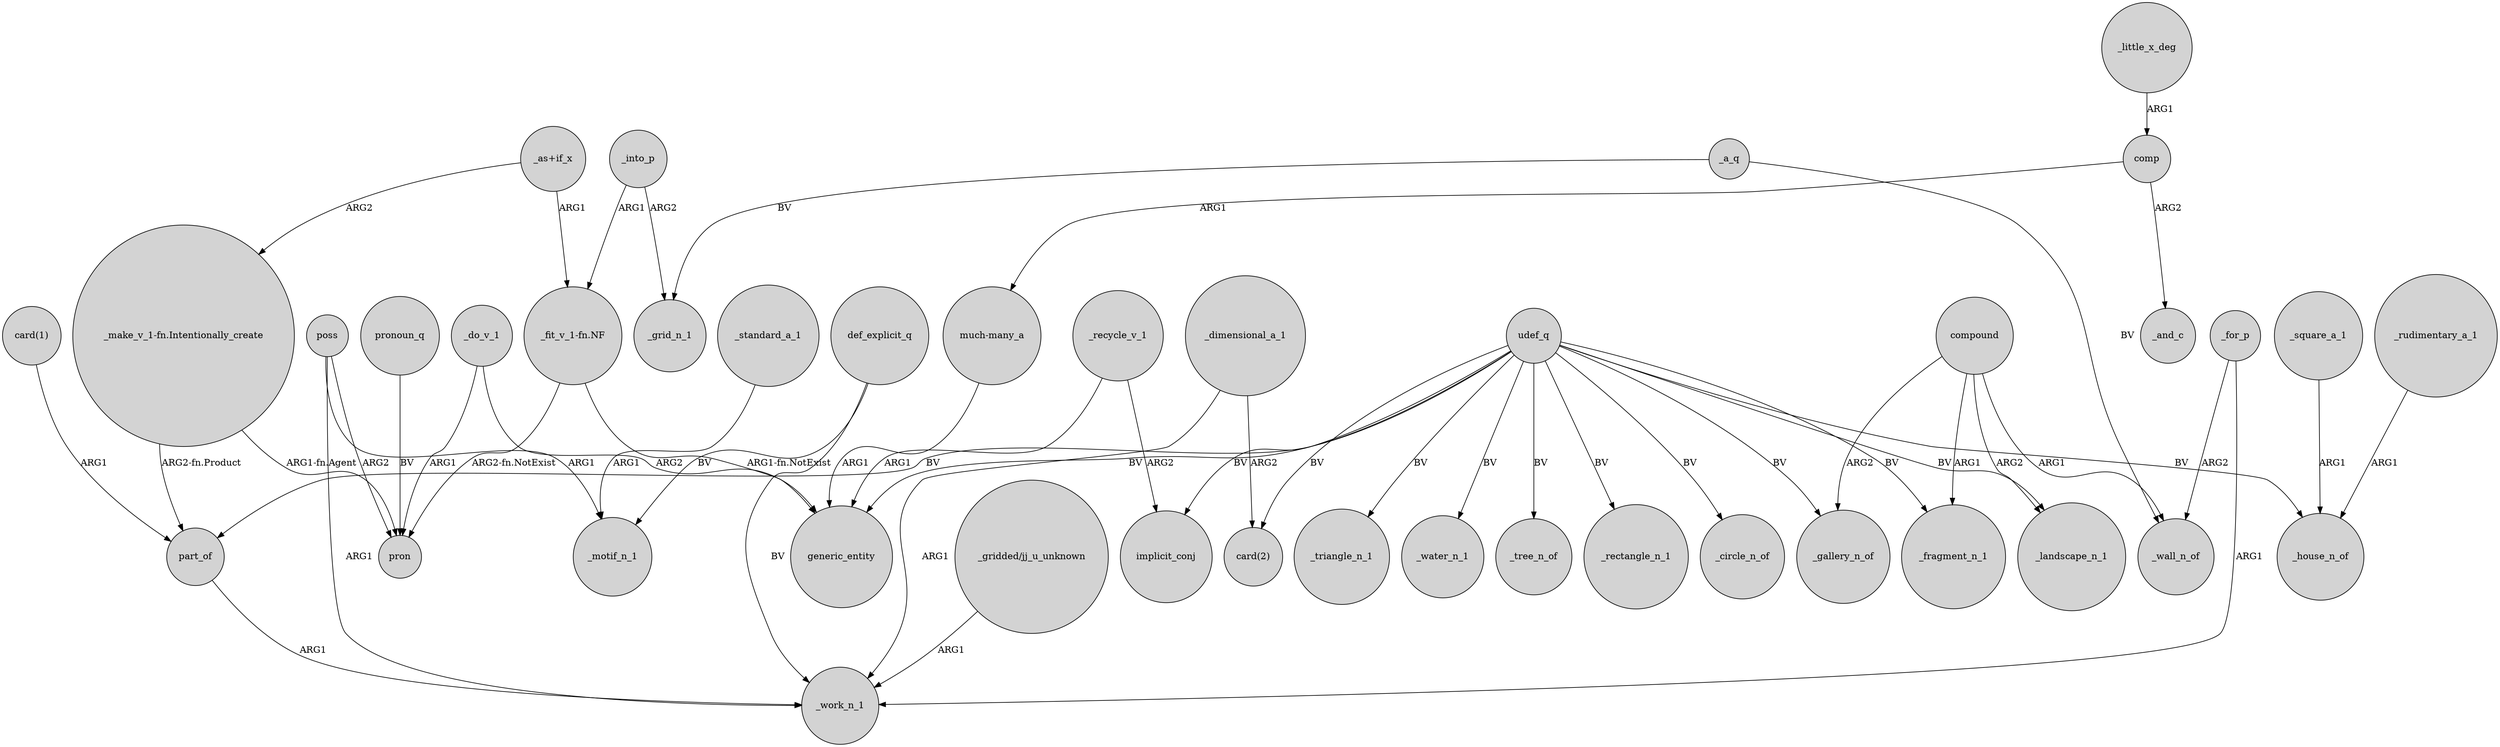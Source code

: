 digraph {
	node [shape=circle style=filled]
	_recycle_v_1 -> generic_entity [label=ARG1]
	_little_x_deg -> comp [label=ARG1]
	_recycle_v_1 -> implicit_conj [label=ARG2]
	udef_q -> part_of [label=BV]
	_dimensional_a_1 -> _work_n_1 [label=ARG1]
	udef_q -> generic_entity [label=BV]
	poss -> pron [label=ARG2]
	"_fit_v_1-fn.NF" -> generic_entity [label="ARG1-fn.NotExist"]
	_a_q -> _grid_n_1 [label=BV]
	"much-many_a" -> generic_entity [label=ARG1]
	udef_q -> _circle_n_of [label=BV]
	_into_p -> "_fit_v_1-fn.NF" [label=ARG1]
	poss -> _work_n_1 [label=ARG1]
	_for_p -> _work_n_1 [label=ARG1]
	"_as+if_x" -> "_fit_v_1-fn.NF" [label=ARG1]
	_dimensional_a_1 -> "card(2)" [label=ARG2]
	_do_v_1 -> generic_entity [label=ARG2]
	udef_q -> implicit_conj [label=BV]
	"_fit_v_1-fn.NF" -> pron [label="ARG2-fn.NotExist"]
	"_make_v_1-fn.Intentionally_create" -> part_of [label="ARG2-fn.Product"]
	compound -> _wall_n_of [label=ARG1]
	udef_q -> "card(2)" [label=BV]
	def_explicit_q -> _motif_n_1 [label=BV]
	_square_a_1 -> _house_n_of [label=ARG1]
	udef_q -> _triangle_n_1 [label=BV]
	_rudimentary_a_1 -> _house_n_of [label=ARG1]
	pronoun_q -> pron [label=BV]
	"_gridded/jj_u_unknown" -> _work_n_1 [label=ARG1]
	_standard_a_1 -> _motif_n_1 [label=ARG1]
	udef_q -> _fragment_n_1 [label=BV]
	_do_v_1 -> pron [label=ARG1]
	_for_p -> _wall_n_of [label=ARG2]
	udef_q -> _gallery_n_of [label=BV]
	_into_p -> _grid_n_1 [label=ARG2]
	comp -> "much-many_a" [label=ARG1]
	poss -> _motif_n_1 [label=ARG1]
	udef_q -> _water_n_1 [label=BV]
	compound -> _landscape_n_1 [label=ARG2]
	udef_q -> _tree_n_of [label=BV]
	"_as+if_x" -> "_make_v_1-fn.Intentionally_create" [label=ARG2]
	part_of -> _work_n_1 [label=ARG1]
	"card(1)" -> part_of [label=ARG1]
	"_make_v_1-fn.Intentionally_create" -> pron [label="ARG1-fn.Agent"]
	udef_q -> _house_n_of [label=BV]
	udef_q -> _landscape_n_1 [label=BV]
	udef_q -> _rectangle_n_1 [label=BV]
	def_explicit_q -> _work_n_1 [label=BV]
	comp -> _and_c [label=ARG2]
	compound -> _fragment_n_1 [label=ARG1]
	compound -> _gallery_n_of [label=ARG2]
	_a_q -> _wall_n_of [label=BV]
}
